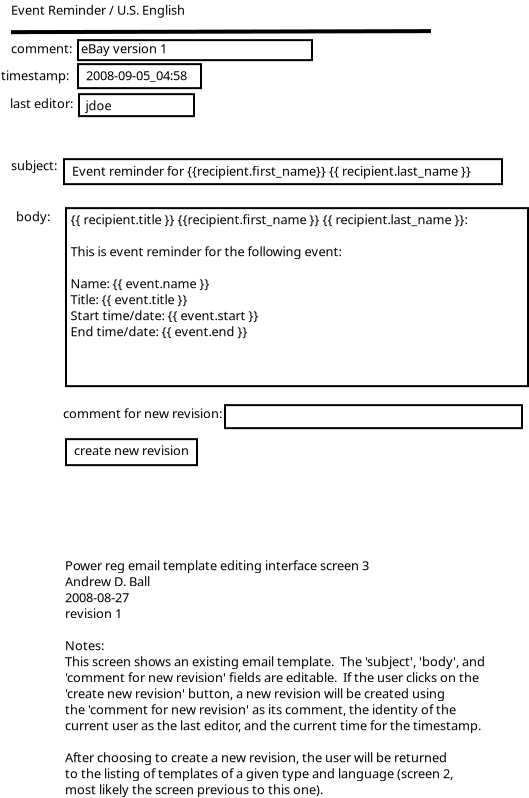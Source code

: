 <?xml version="1.0" encoding="UTF-8"?>
<dia:diagram xmlns:dia="http://www.lysator.liu.se/~alla/dia/">
  <dia:layer name="Background" visible="true">
    <dia:object type="Standard - Text" version="1" id="O0">
      <dia:attribute name="obj_pos">
        <dia:point val="1.095,1.278"/>
      </dia:attribute>
      <dia:attribute name="obj_bb">
        <dia:rectangle val="1.095,0.718;9.805,1.709"/>
      </dia:attribute>
      <dia:attribute name="text">
        <dia:composite type="text">
          <dia:attribute name="string">
            <dia:string>#Event Reminder / U.S. English#</dia:string>
          </dia:attribute>
          <dia:attribute name="font">
            <dia:font family="sans" style="0" name="Helvetica"/>
          </dia:attribute>
          <dia:attribute name="height">
            <dia:real val="0.8"/>
          </dia:attribute>
          <dia:attribute name="pos">
            <dia:point val="1.095,1.278"/>
          </dia:attribute>
          <dia:attribute name="color">
            <dia:color val="#000000"/>
          </dia:attribute>
          <dia:attribute name="alignment">
            <dia:enum val="0"/>
          </dia:attribute>
        </dia:composite>
      </dia:attribute>
      <dia:attribute name="valign">
        <dia:enum val="3"/>
      </dia:attribute>
    </dia:object>
    <dia:object type="Standard - Text" version="1" id="O1">
      <dia:attribute name="obj_pos">
        <dia:point val="28.7,2.55"/>
      </dia:attribute>
      <dia:attribute name="obj_bb">
        <dia:rectangle val="28.7,2.15;28.7,3.35"/>
      </dia:attribute>
      <dia:attribute name="text">
        <dia:composite type="text">
          <dia:attribute name="string">
            <dia:string>##</dia:string>
          </dia:attribute>
          <dia:attribute name="font">
            <dia:font family="sans" style="0" name="Helvetica"/>
          </dia:attribute>
          <dia:attribute name="height">
            <dia:real val="0.8"/>
          </dia:attribute>
          <dia:attribute name="pos">
            <dia:point val="28.7,2.55"/>
          </dia:attribute>
          <dia:attribute name="color">
            <dia:color val="#000000"/>
          </dia:attribute>
          <dia:attribute name="alignment">
            <dia:enum val="0"/>
          </dia:attribute>
        </dia:composite>
      </dia:attribute>
      <dia:attribute name="valign">
        <dia:enum val="3"/>
      </dia:attribute>
    </dia:object>
    <dia:group>
      <dia:group>
        <dia:object type="Standard - Text" version="1" id="O2">
          <dia:attribute name="obj_pos">
            <dia:point val="1.1,3.2"/>
          </dia:attribute>
          <dia:attribute name="obj_bb">
            <dia:rectangle val="1.1,2.658;4.253,3.598"/>
          </dia:attribute>
          <dia:attribute name="text">
            <dia:composite type="text">
              <dia:attribute name="string">
                <dia:string>#comment: #</dia:string>
              </dia:attribute>
              <dia:attribute name="font">
                <dia:font family="sans" style="0" name="Helvetica"/>
              </dia:attribute>
              <dia:attribute name="height">
                <dia:real val="0.8"/>
              </dia:attribute>
              <dia:attribute name="pos">
                <dia:point val="1.1,3.2"/>
              </dia:attribute>
              <dia:attribute name="color">
                <dia:color val="#000000"/>
              </dia:attribute>
              <dia:attribute name="alignment">
                <dia:enum val="0"/>
              </dia:attribute>
            </dia:composite>
          </dia:attribute>
          <dia:attribute name="valign">
            <dia:enum val="3"/>
          </dia:attribute>
        </dia:object>
        <dia:group>
          <dia:object type="Standard - Box" version="0" id="O3">
            <dia:attribute name="obj_pos">
              <dia:point val="4.45,2.55"/>
            </dia:attribute>
            <dia:attribute name="obj_bb">
              <dia:rectangle val="4.4,2.5;16.2,3.6"/>
            </dia:attribute>
            <dia:attribute name="elem_corner">
              <dia:point val="4.45,2.55"/>
            </dia:attribute>
            <dia:attribute name="elem_width">
              <dia:real val="11.7"/>
            </dia:attribute>
            <dia:attribute name="elem_height">
              <dia:real val="1"/>
            </dia:attribute>
            <dia:attribute name="show_background">
              <dia:boolean val="true"/>
            </dia:attribute>
          </dia:object>
          <dia:object type="Standard - Text" version="1" id="O4">
            <dia:attribute name="obj_pos">
              <dia:point val="10.3,3.05"/>
            </dia:attribute>
            <dia:attribute name="obj_bb">
              <dia:rectangle val="10.3,2.65;10.3,3.85"/>
            </dia:attribute>
            <dia:attribute name="text">
              <dia:composite type="text">
                <dia:attribute name="string">
                  <dia:string>##</dia:string>
                </dia:attribute>
                <dia:attribute name="font">
                  <dia:font family="sans" style="0" name="Helvetica"/>
                </dia:attribute>
                <dia:attribute name="height">
                  <dia:real val="0.8"/>
                </dia:attribute>
                <dia:attribute name="pos">
                  <dia:point val="10.3,3.05"/>
                </dia:attribute>
                <dia:attribute name="color">
                  <dia:color val="#000000"/>
                </dia:attribute>
                <dia:attribute name="alignment">
                  <dia:enum val="0"/>
                </dia:attribute>
              </dia:composite>
            </dia:attribute>
            <dia:attribute name="valign">
              <dia:enum val="3"/>
            </dia:attribute>
            <dia:connections>
              <dia:connection handle="0" to="O3" connection="8"/>
            </dia:connections>
          </dia:object>
          <dia:object type="Standard - Text" version="1" id="O5">
            <dia:attribute name="obj_pos">
              <dia:point val="4.6,3.2"/>
            </dia:attribute>
            <dia:attribute name="obj_bb">
              <dia:rectangle val="4.6,2.658;8.943,3.598"/>
            </dia:attribute>
            <dia:attribute name="text">
              <dia:composite type="text">
                <dia:attribute name="string">
                  <dia:string>#eBay version 1#</dia:string>
                </dia:attribute>
                <dia:attribute name="font">
                  <dia:font family="sans" style="0" name="Helvetica"/>
                </dia:attribute>
                <dia:attribute name="height">
                  <dia:real val="0.8"/>
                </dia:attribute>
                <dia:attribute name="pos">
                  <dia:point val="4.6,3.2"/>
                </dia:attribute>
                <dia:attribute name="color">
                  <dia:color val="#000000"/>
                </dia:attribute>
                <dia:attribute name="alignment">
                  <dia:enum val="0"/>
                </dia:attribute>
              </dia:composite>
            </dia:attribute>
            <dia:attribute name="valign">
              <dia:enum val="3"/>
            </dia:attribute>
          </dia:object>
        </dia:group>
      </dia:group>
      <dia:group>
        <dia:object type="Standard - Text" version="1" id="O6">
          <dia:attribute name="obj_pos">
            <dia:point val="1.05,5.95"/>
          </dia:attribute>
          <dia:attribute name="obj_bb">
            <dia:rectangle val="1.05,5.407;4.192,6.348"/>
          </dia:attribute>
          <dia:attribute name="text">
            <dia:composite type="text">
              <dia:attribute name="string">
                <dia:string>#last editor:#</dia:string>
              </dia:attribute>
              <dia:attribute name="font">
                <dia:font family="sans" style="0" name="Helvetica"/>
              </dia:attribute>
              <dia:attribute name="height">
                <dia:real val="0.8"/>
              </dia:attribute>
              <dia:attribute name="pos">
                <dia:point val="1.05,5.95"/>
              </dia:attribute>
              <dia:attribute name="color">
                <dia:color val="#000000"/>
              </dia:attribute>
              <dia:attribute name="alignment">
                <dia:enum val="0"/>
              </dia:attribute>
            </dia:composite>
          </dia:attribute>
          <dia:attribute name="valign">
            <dia:enum val="3"/>
          </dia:attribute>
        </dia:object>
        <dia:object type="Standard - Box" version="0" id="O7">
          <dia:attribute name="obj_pos">
            <dia:point val="4.5,5.25"/>
          </dia:attribute>
          <dia:attribute name="obj_bb">
            <dia:rectangle val="4.45,5.2;10.3,6.4"/>
          </dia:attribute>
          <dia:attribute name="elem_corner">
            <dia:point val="4.5,5.25"/>
          </dia:attribute>
          <dia:attribute name="elem_width">
            <dia:real val="5.75"/>
          </dia:attribute>
          <dia:attribute name="elem_height">
            <dia:real val="1.1"/>
          </dia:attribute>
          <dia:attribute name="show_background">
            <dia:boolean val="true"/>
          </dia:attribute>
        </dia:object>
        <dia:object type="Standard - Text" version="1" id="O8">
          <dia:attribute name="obj_pos">
            <dia:point val="4.825,6.05"/>
          </dia:attribute>
          <dia:attribute name="obj_bb">
            <dia:rectangle val="4.825,5.508;6.075,6.447"/>
          </dia:attribute>
          <dia:attribute name="text">
            <dia:composite type="text">
              <dia:attribute name="string">
                <dia:string>#jdoe#</dia:string>
              </dia:attribute>
              <dia:attribute name="font">
                <dia:font family="sans" style="0" name="Helvetica"/>
              </dia:attribute>
              <dia:attribute name="height">
                <dia:real val="0.8"/>
              </dia:attribute>
              <dia:attribute name="pos">
                <dia:point val="4.825,6.05"/>
              </dia:attribute>
              <dia:attribute name="color">
                <dia:color val="#000000"/>
              </dia:attribute>
              <dia:attribute name="alignment">
                <dia:enum val="0"/>
              </dia:attribute>
            </dia:composite>
          </dia:attribute>
          <dia:attribute name="valign">
            <dia:enum val="3"/>
          </dia:attribute>
        </dia:object>
      </dia:group>
      <dia:group>
        <dia:object type="Standard - Text" version="1" id="O9">
          <dia:attribute name="obj_pos">
            <dia:point val="0.6,4.55"/>
          </dia:attribute>
          <dia:attribute name="obj_bb">
            <dia:rectangle val="0.6,4.008;3.942,4.947"/>
          </dia:attribute>
          <dia:attribute name="text">
            <dia:composite type="text">
              <dia:attribute name="string">
                <dia:string>#timestamp:#</dia:string>
              </dia:attribute>
              <dia:attribute name="font">
                <dia:font family="sans" style="0" name="Helvetica"/>
              </dia:attribute>
              <dia:attribute name="height">
                <dia:real val="0.8"/>
              </dia:attribute>
              <dia:attribute name="pos">
                <dia:point val="0.6,4.55"/>
              </dia:attribute>
              <dia:attribute name="color">
                <dia:color val="#000000"/>
              </dia:attribute>
              <dia:attribute name="alignment">
                <dia:enum val="0"/>
              </dia:attribute>
            </dia:composite>
          </dia:attribute>
          <dia:attribute name="valign">
            <dia:enum val="3"/>
          </dia:attribute>
        </dia:object>
        <dia:group>
          <dia:object type="Standard - Box" version="0" id="O10">
            <dia:attribute name="obj_pos">
              <dia:point val="4.45,3.75"/>
            </dia:attribute>
            <dia:attribute name="obj_bb">
              <dia:rectangle val="4.4,3.7;10.65,5"/>
            </dia:attribute>
            <dia:attribute name="elem_corner">
              <dia:point val="4.45,3.75"/>
            </dia:attribute>
            <dia:attribute name="elem_width">
              <dia:real val="6.15"/>
            </dia:attribute>
            <dia:attribute name="elem_height">
              <dia:real val="1.2"/>
            </dia:attribute>
            <dia:attribute name="show_background">
              <dia:boolean val="true"/>
            </dia:attribute>
          </dia:object>
          <dia:object type="Standard - Text" version="1" id="O11">
            <dia:attribute name="obj_pos">
              <dia:point val="4.85,4.55"/>
            </dia:attribute>
            <dia:attribute name="obj_bb">
              <dia:rectangle val="4.85,4.008;10.2,4.947"/>
            </dia:attribute>
            <dia:attribute name="text">
              <dia:composite type="text">
                <dia:attribute name="string">
                  <dia:string>#2008-09-05_04:58#</dia:string>
                </dia:attribute>
                <dia:attribute name="font">
                  <dia:font family="sans" style="0" name="Helvetica"/>
                </dia:attribute>
                <dia:attribute name="height">
                  <dia:real val="0.8"/>
                </dia:attribute>
                <dia:attribute name="pos">
                  <dia:point val="4.85,4.55"/>
                </dia:attribute>
                <dia:attribute name="color">
                  <dia:color val="#000000"/>
                </dia:attribute>
                <dia:attribute name="alignment">
                  <dia:enum val="0"/>
                </dia:attribute>
              </dia:composite>
            </dia:attribute>
            <dia:attribute name="valign">
              <dia:enum val="3"/>
            </dia:attribute>
          </dia:object>
        </dia:group>
      </dia:group>
    </dia:group>
    <dia:object type="Standard - Line" version="0" id="O12">
      <dia:attribute name="obj_pos">
        <dia:point val="1.1,2.15"/>
      </dia:attribute>
      <dia:attribute name="obj_bb">
        <dia:rectangle val="1.0,2.0;22.2,2.25"/>
      </dia:attribute>
      <dia:attribute name="conn_endpoints">
        <dia:point val="1.1,2.15"/>
        <dia:point val="22.1,2.1"/>
      </dia:attribute>
      <dia:attribute name="numcp">
        <dia:int val="1"/>
      </dia:attribute>
      <dia:attribute name="line_width">
        <dia:real val="0.2"/>
      </dia:attribute>
    </dia:object>
    <dia:group>
      <dia:object type="Standard - Text" version="1" id="O13">
        <dia:attribute name="obj_pos">
          <dia:point val="1.1,9.05"/>
        </dia:attribute>
        <dia:attribute name="obj_bb">
          <dia:rectangle val="1.1,8.508;3.413,9.447"/>
        </dia:attribute>
        <dia:attribute name="text">
          <dia:composite type="text">
            <dia:attribute name="string">
              <dia:string>#subject:#</dia:string>
            </dia:attribute>
            <dia:attribute name="font">
              <dia:font family="sans" style="0" name="Helvetica"/>
            </dia:attribute>
            <dia:attribute name="height">
              <dia:real val="0.8"/>
            </dia:attribute>
            <dia:attribute name="pos">
              <dia:point val="1.1,9.05"/>
            </dia:attribute>
            <dia:attribute name="color">
              <dia:color val="#000000"/>
            </dia:attribute>
            <dia:attribute name="alignment">
              <dia:enum val="0"/>
            </dia:attribute>
          </dia:composite>
        </dia:attribute>
        <dia:attribute name="valign">
          <dia:enum val="3"/>
        </dia:attribute>
      </dia:object>
      <dia:object type="Standard - Box" version="0" id="O14">
        <dia:attribute name="obj_pos">
          <dia:point val="3.75,8.5"/>
        </dia:attribute>
        <dia:attribute name="obj_bb">
          <dia:rectangle val="3.7,8.45;25.7,9.8"/>
        </dia:attribute>
        <dia:attribute name="elem_corner">
          <dia:point val="3.75,8.5"/>
        </dia:attribute>
        <dia:attribute name="elem_width">
          <dia:real val="21.9"/>
        </dia:attribute>
        <dia:attribute name="elem_height">
          <dia:real val="1.25"/>
        </dia:attribute>
        <dia:attribute name="show_background">
          <dia:boolean val="true"/>
        </dia:attribute>
      </dia:object>
      <dia:object type="Standard - Text" version="1" id="O15">
        <dia:attribute name="obj_pos">
          <dia:point val="14.7,9.125"/>
        </dia:attribute>
        <dia:attribute name="obj_bb">
          <dia:rectangle val="14.7,8.725;14.7,9.925"/>
        </dia:attribute>
        <dia:attribute name="text">
          <dia:composite type="text">
            <dia:attribute name="string">
              <dia:string>##</dia:string>
            </dia:attribute>
            <dia:attribute name="font">
              <dia:font family="sans" style="0" name="Helvetica"/>
            </dia:attribute>
            <dia:attribute name="height">
              <dia:real val="0.8"/>
            </dia:attribute>
            <dia:attribute name="pos">
              <dia:point val="14.7,9.125"/>
            </dia:attribute>
            <dia:attribute name="color">
              <dia:color val="#000000"/>
            </dia:attribute>
            <dia:attribute name="alignment">
              <dia:enum val="0"/>
            </dia:attribute>
          </dia:composite>
        </dia:attribute>
        <dia:attribute name="valign">
          <dia:enum val="3"/>
        </dia:attribute>
        <dia:connections>
          <dia:connection handle="0" to="O14" connection="8"/>
        </dia:connections>
      </dia:object>
      <dia:object type="Standard - Text" version="1" id="O16">
        <dia:attribute name="obj_pos">
          <dia:point val="4.15,9.325"/>
        </dia:attribute>
        <dia:attribute name="obj_bb">
          <dia:rectangle val="4.15,8.765;24.945,9.757"/>
        </dia:attribute>
        <dia:attribute name="text">
          <dia:composite type="text">
            <dia:attribute name="string">
              <dia:string>#Event reminder for {{recipient.first_name}} {{ recipient.last_name }}#</dia:string>
            </dia:attribute>
            <dia:attribute name="font">
              <dia:font family="sans" style="0" name="Helvetica"/>
            </dia:attribute>
            <dia:attribute name="height">
              <dia:real val="0.8"/>
            </dia:attribute>
            <dia:attribute name="pos">
              <dia:point val="4.15,9.325"/>
            </dia:attribute>
            <dia:attribute name="color">
              <dia:color val="#000000"/>
            </dia:attribute>
            <dia:attribute name="alignment">
              <dia:enum val="0"/>
            </dia:attribute>
          </dia:composite>
        </dia:attribute>
        <dia:attribute name="valign">
          <dia:enum val="3"/>
        </dia:attribute>
      </dia:object>
    </dia:group>
    <dia:group>
      <dia:object type="Standard - Text" version="1" id="O17">
        <dia:attribute name="obj_pos">
          <dia:point val="1.35,11.6"/>
        </dia:attribute>
        <dia:attribute name="obj_bb">
          <dia:rectangle val="1.35,11.057;2.947,11.998"/>
        </dia:attribute>
        <dia:attribute name="text">
          <dia:composite type="text">
            <dia:attribute name="string">
              <dia:string>#body:#</dia:string>
            </dia:attribute>
            <dia:attribute name="font">
              <dia:font family="sans" style="0" name="Helvetica"/>
            </dia:attribute>
            <dia:attribute name="height">
              <dia:real val="0.8"/>
            </dia:attribute>
            <dia:attribute name="pos">
              <dia:point val="1.35,11.6"/>
            </dia:attribute>
            <dia:attribute name="color">
              <dia:color val="#000000"/>
            </dia:attribute>
            <dia:attribute name="alignment">
              <dia:enum val="0"/>
            </dia:attribute>
          </dia:composite>
        </dia:attribute>
        <dia:attribute name="valign">
          <dia:enum val="3"/>
        </dia:attribute>
      </dia:object>
      <dia:object type="Standard - Box" version="0" id="O18">
        <dia:attribute name="obj_pos">
          <dia:point val="3.85,10.95"/>
        </dia:attribute>
        <dia:attribute name="obj_bb">
          <dia:rectangle val="3.8,10.9;27,19.9"/>
        </dia:attribute>
        <dia:attribute name="elem_corner">
          <dia:point val="3.85,10.95"/>
        </dia:attribute>
        <dia:attribute name="elem_width">
          <dia:real val="23.1"/>
        </dia:attribute>
        <dia:attribute name="elem_height">
          <dia:real val="8.9"/>
        </dia:attribute>
        <dia:attribute name="show_background">
          <dia:boolean val="true"/>
        </dia:attribute>
      </dia:object>
      <dia:object type="Standard - Text" version="1" id="O19">
        <dia:attribute name="obj_pos">
          <dia:point val="4.075,11.75"/>
        </dia:attribute>
        <dia:attribute name="obj_bb">
          <dia:rectangle val="4.075,11.264;25.47,19.509"/>
        </dia:attribute>
        <dia:attribute name="text">
          <dia:composite type="text">
            <dia:attribute name="string">
              <dia:string>#{{ recipient.title }} {{recipient.first_name }} {{ recipient.last_name }}:

This is event reminder for the following event:

Name: {{ event.name }}
Title: {{ event.title }}
Start time/date: {{ event.start }}
End time/date: {{ event.end }}

#</dia:string>
            </dia:attribute>
            <dia:attribute name="font">
              <dia:font family="sans" style="0" name="Helvetica"/>
            </dia:attribute>
            <dia:attribute name="height">
              <dia:real val="0.8"/>
            </dia:attribute>
            <dia:attribute name="pos">
              <dia:point val="4.075,11.75"/>
            </dia:attribute>
            <dia:attribute name="color">
              <dia:color val="#000000"/>
            </dia:attribute>
            <dia:attribute name="alignment">
              <dia:enum val="0"/>
            </dia:attribute>
          </dia:composite>
        </dia:attribute>
        <dia:attribute name="valign">
          <dia:enum val="3"/>
        </dia:attribute>
      </dia:object>
    </dia:group>
    <dia:group>
      <dia:group>
        <dia:object type="Standard - Box" version="0" id="O20">
          <dia:attribute name="obj_pos">
            <dia:point val="3.85,22.5"/>
          </dia:attribute>
          <dia:attribute name="obj_bb">
            <dia:rectangle val="3.8,22.45;10.45,23.85"/>
          </dia:attribute>
          <dia:attribute name="elem_corner">
            <dia:point val="3.85,22.5"/>
          </dia:attribute>
          <dia:attribute name="elem_width">
            <dia:real val="6.55"/>
          </dia:attribute>
          <dia:attribute name="elem_height">
            <dia:real val="1.3"/>
          </dia:attribute>
          <dia:attribute name="show_background">
            <dia:boolean val="true"/>
          </dia:attribute>
        </dia:object>
        <dia:object type="Standard - Text" version="1" id="O21">
          <dia:attribute name="obj_pos">
            <dia:point val="4.25,23.3"/>
          </dia:attribute>
          <dia:attribute name="obj_bb">
            <dia:rectangle val="4.25,22.758;9.97,23.698"/>
          </dia:attribute>
          <dia:attribute name="text">
            <dia:composite type="text">
              <dia:attribute name="string">
                <dia:string>#create new revision#</dia:string>
              </dia:attribute>
              <dia:attribute name="font">
                <dia:font family="sans" style="0" name="Helvetica"/>
              </dia:attribute>
              <dia:attribute name="height">
                <dia:real val="0.8"/>
              </dia:attribute>
              <dia:attribute name="pos">
                <dia:point val="4.25,23.3"/>
              </dia:attribute>
              <dia:attribute name="color">
                <dia:color val="#000000"/>
              </dia:attribute>
              <dia:attribute name="alignment">
                <dia:enum val="0"/>
              </dia:attribute>
            </dia:composite>
          </dia:attribute>
          <dia:attribute name="valign">
            <dia:enum val="3"/>
          </dia:attribute>
        </dia:object>
      </dia:group>
      <dia:object type="Standard - Text" version="1" id="O22">
        <dia:attribute name="obj_pos">
          <dia:point val="7.125,23.15"/>
        </dia:attribute>
        <dia:attribute name="obj_bb">
          <dia:rectangle val="7.125,22.75;7.125,23.95"/>
        </dia:attribute>
        <dia:attribute name="text">
          <dia:composite type="text">
            <dia:attribute name="string">
              <dia:string>##</dia:string>
            </dia:attribute>
            <dia:attribute name="font">
              <dia:font family="sans" style="0" name="Helvetica"/>
            </dia:attribute>
            <dia:attribute name="height">
              <dia:real val="0.8"/>
            </dia:attribute>
            <dia:attribute name="pos">
              <dia:point val="7.125,23.15"/>
            </dia:attribute>
            <dia:attribute name="color">
              <dia:color val="#000000"/>
            </dia:attribute>
            <dia:attribute name="alignment">
              <dia:enum val="0"/>
            </dia:attribute>
          </dia:composite>
        </dia:attribute>
        <dia:attribute name="valign">
          <dia:enum val="3"/>
        </dia:attribute>
      </dia:object>
      <dia:group>
        <dia:object type="Standard - Text" version="1" id="O23">
          <dia:attribute name="obj_pos">
            <dia:point val="3.7,21.45"/>
          </dia:attribute>
          <dia:attribute name="obj_bb">
            <dia:rectangle val="3.7,20.907;11.707,21.848"/>
          </dia:attribute>
          <dia:attribute name="text">
            <dia:composite type="text">
              <dia:attribute name="string">
                <dia:string>#comment for new revision: #</dia:string>
              </dia:attribute>
              <dia:attribute name="font">
                <dia:font family="sans" style="0" name="Helvetica"/>
              </dia:attribute>
              <dia:attribute name="height">
                <dia:real val="0.8"/>
              </dia:attribute>
              <dia:attribute name="pos">
                <dia:point val="3.7,21.45"/>
              </dia:attribute>
              <dia:attribute name="color">
                <dia:color val="#000000"/>
              </dia:attribute>
              <dia:attribute name="alignment">
                <dia:enum val="0"/>
              </dia:attribute>
            </dia:composite>
          </dia:attribute>
          <dia:attribute name="valign">
            <dia:enum val="3"/>
          </dia:attribute>
        </dia:object>
        <dia:object type="Standard - Box" version="0" id="O24">
          <dia:attribute name="obj_pos">
            <dia:point val="11.8,20.8"/>
          </dia:attribute>
          <dia:attribute name="obj_bb">
            <dia:rectangle val="11.75,20.75;26.7,22"/>
          </dia:attribute>
          <dia:attribute name="elem_corner">
            <dia:point val="11.8,20.8"/>
          </dia:attribute>
          <dia:attribute name="elem_width">
            <dia:real val="14.85"/>
          </dia:attribute>
          <dia:attribute name="elem_height">
            <dia:real val="1.15"/>
          </dia:attribute>
          <dia:attribute name="show_background">
            <dia:boolean val="true"/>
          </dia:attribute>
        </dia:object>
      </dia:group>
    </dia:group>
    <dia:object type="Standard - Text" version="1" id="O25">
      <dia:attribute name="obj_pos">
        <dia:point val="3.8,29.05"/>
      </dia:attribute>
      <dia:attribute name="obj_bb">
        <dia:rectangle val="3.8,28.509;25.005,40.736"/>
      </dia:attribute>
      <dia:attribute name="text">
        <dia:composite type="text">
          <dia:attribute name="string">
            <dia:string>#Power reg email template editing interface screen 3
Andrew D. Ball
2008-08-27
revision 1

Notes:
This screen shows an existing email template.  The 'subject', 'body', and
'comment for new revision' fields are editable.  If the user clicks on the
'create new revision' button, a new revision will be created using
the 'comment for new revision' as its comment, the identity of the
current user as the last editor, and the current time for the timestamp.

After choosing to create a new revision, the user will be returned
to the listing of templates of a given type and language (screen 2,
most likely the screen previous to this one).#</dia:string>
          </dia:attribute>
          <dia:attribute name="font">
            <dia:font family="sans" style="0" name="Helvetica"/>
          </dia:attribute>
          <dia:attribute name="height">
            <dia:real val="0.8"/>
          </dia:attribute>
          <dia:attribute name="pos">
            <dia:point val="3.8,29.05"/>
          </dia:attribute>
          <dia:attribute name="color">
            <dia:color val="#000000"/>
          </dia:attribute>
          <dia:attribute name="alignment">
            <dia:enum val="0"/>
          </dia:attribute>
        </dia:composite>
      </dia:attribute>
      <dia:attribute name="valign">
        <dia:enum val="3"/>
      </dia:attribute>
    </dia:object>
  </dia:layer>
</dia:diagram>
